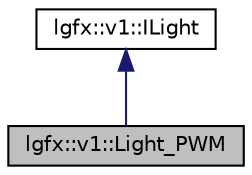 digraph "lgfx::v1::Light_PWM"
{
 // LATEX_PDF_SIZE
  edge [fontname="Helvetica",fontsize="10",labelfontname="Helvetica",labelfontsize="10"];
  node [fontname="Helvetica",fontsize="10",shape=record];
  Node1 [label="lgfx::v1::Light_PWM",height=0.2,width=0.4,color="black", fillcolor="grey75", style="filled", fontcolor="black",tooltip=" "];
  Node2 -> Node1 [dir="back",color="midnightblue",fontsize="10",style="solid",fontname="Helvetica"];
  Node2 [label="lgfx::v1::ILight",height=0.2,width=0.4,color="black", fillcolor="white", style="filled",URL="$d0/d70/structlgfx_1_1v1_1_1ILight.html",tooltip=" "];
}
